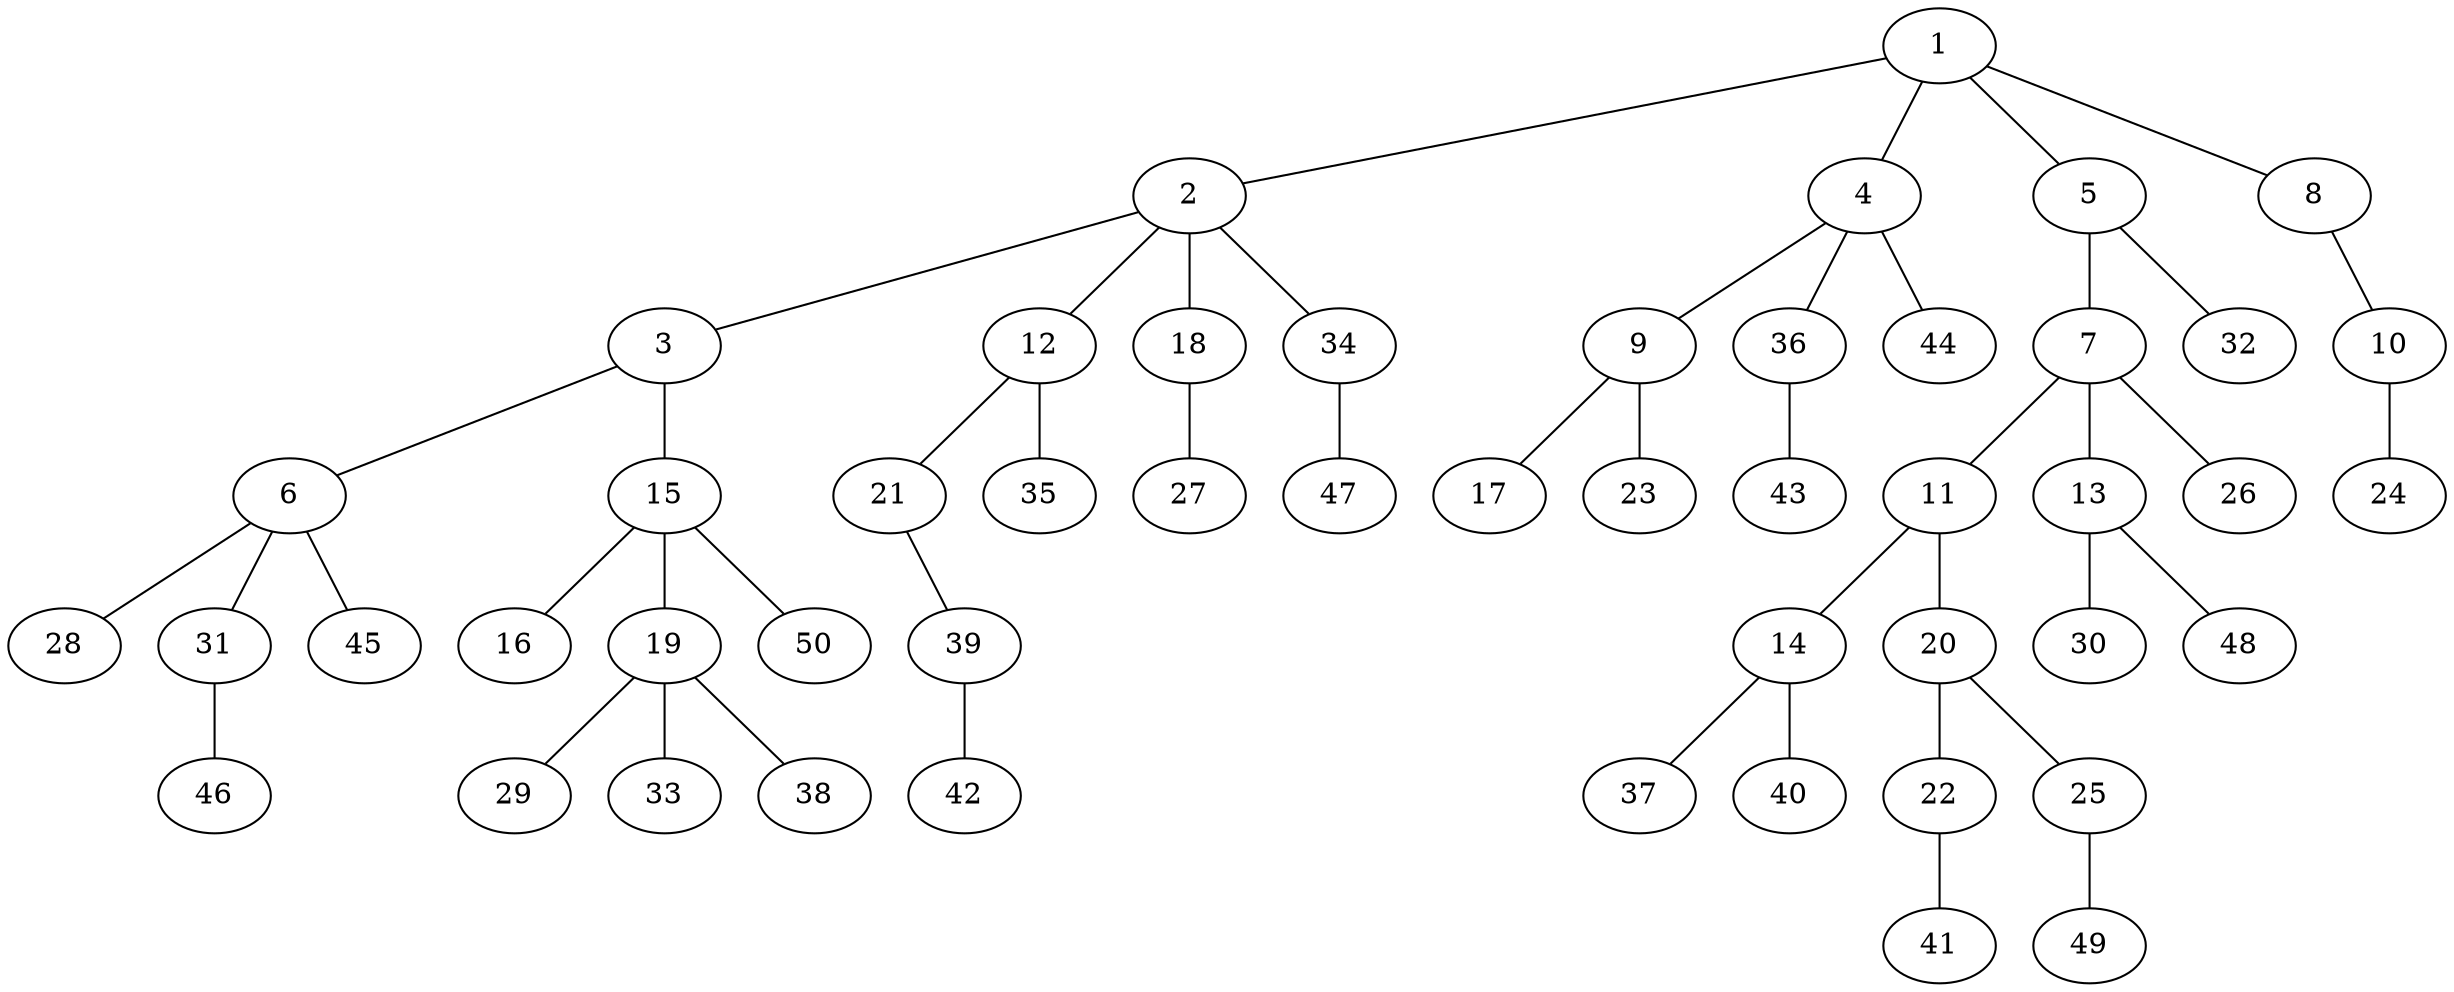 graph graphname {1--2
1--4
1--5
1--8
2--3
2--12
2--18
2--34
3--6
3--15
4--9
4--36
4--44
5--7
5--32
6--28
6--31
6--45
7--11
7--13
7--26
8--10
9--17
9--23
10--24
11--14
11--20
12--21
12--35
13--30
13--48
14--37
14--40
15--16
15--19
15--50
18--27
19--29
19--33
19--38
20--22
20--25
21--39
22--41
25--49
31--46
34--47
36--43
39--42
}